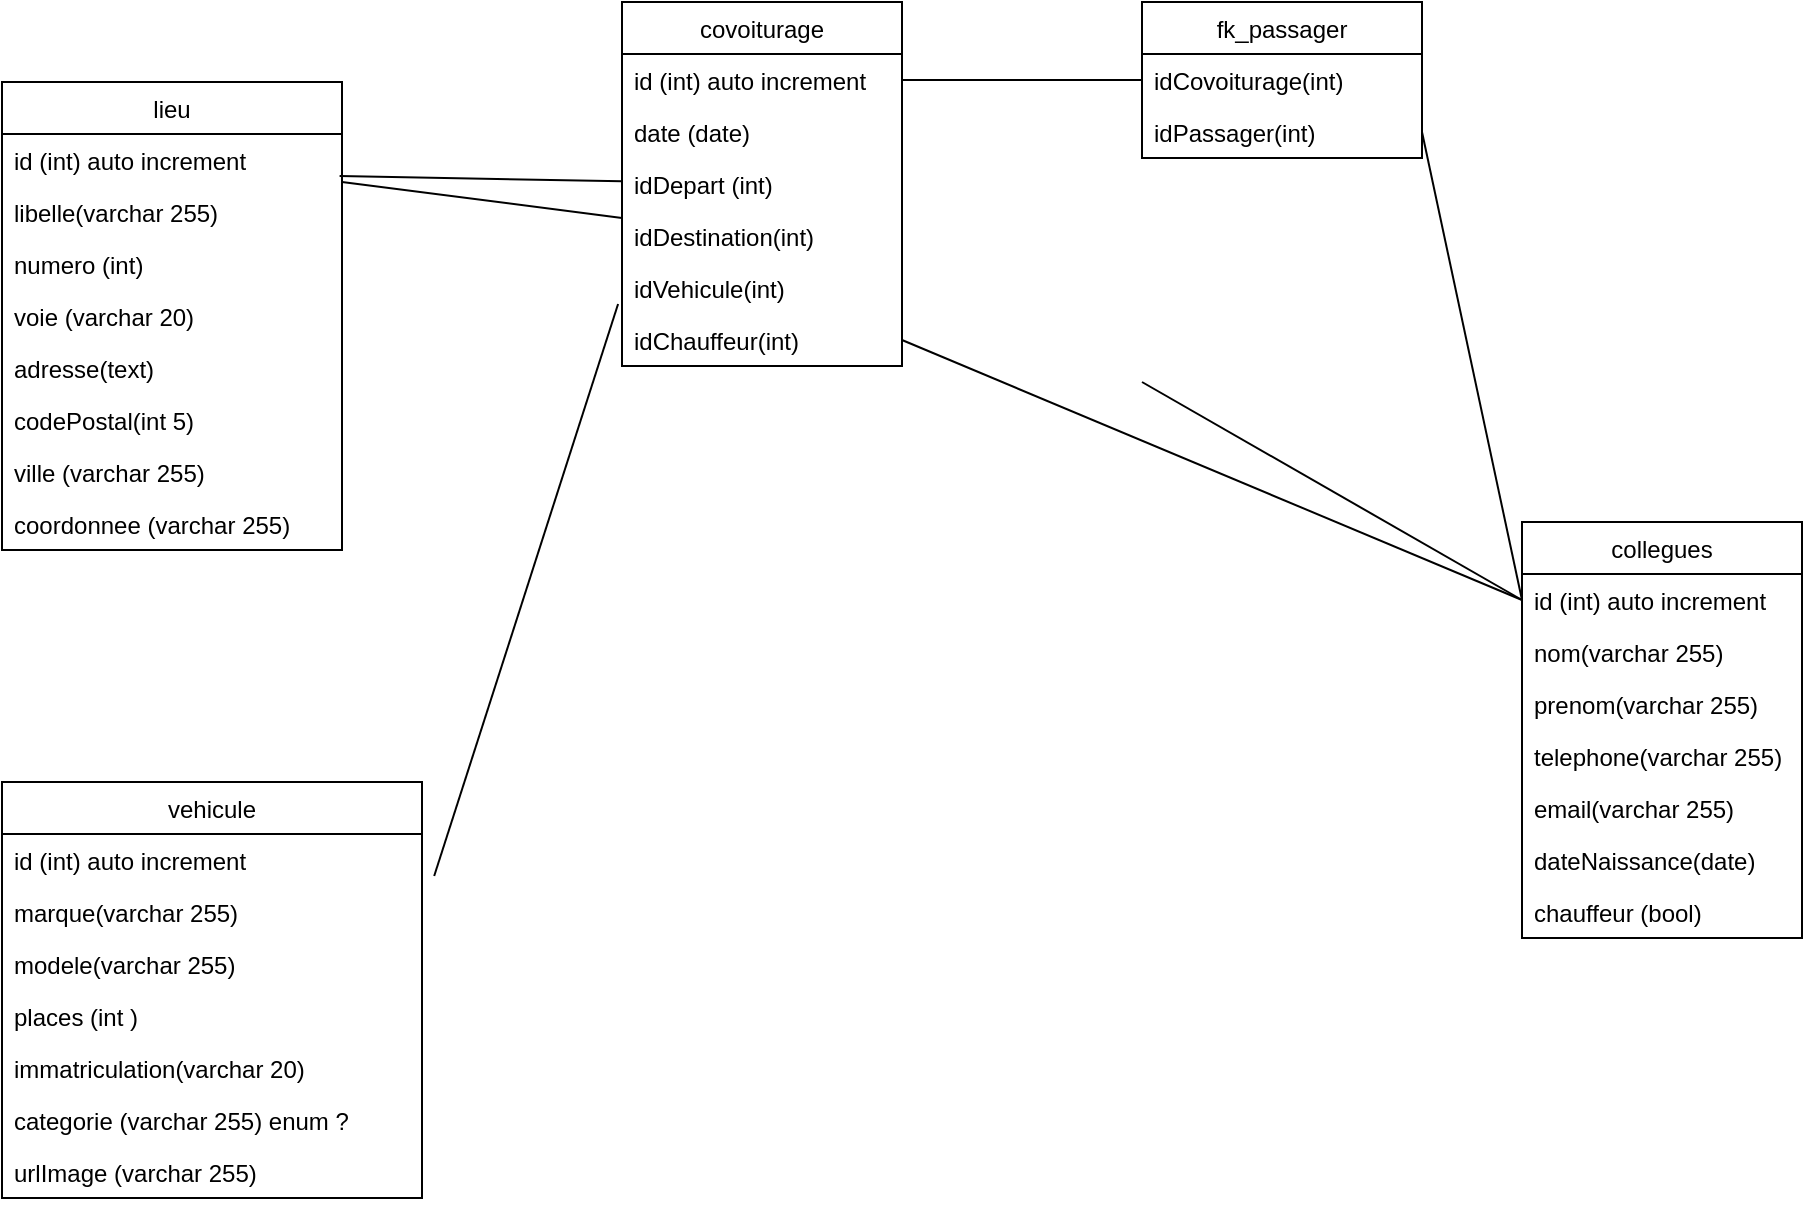 <mxfile version="13.7.7" type="github">
  <diagram id="sqkI-DKnTf_UtliMmE_K" name="Page-1">
    <mxGraphModel dx="1422" dy="763" grid="1" gridSize="10" guides="1" tooltips="1" connect="1" arrows="1" fold="1" page="1" pageScale="1" pageWidth="827" pageHeight="1169" math="0" shadow="0">
      <root>
        <mxCell id="0" />
        <mxCell id="1" parent="0" />
        <mxCell id="BgZ-XHKb0g5hMKsON-dO-11" value="covoiturage" style="swimlane;fontStyle=0;childLayout=stackLayout;horizontal=1;startSize=26;fillColor=none;horizontalStack=0;resizeParent=1;resizeParentMax=0;resizeLast=0;collapsible=1;marginBottom=0;" parent="1" vertex="1">
          <mxGeometry x="470" y="100" width="140" height="182" as="geometry">
            <mxRectangle x="60" y="190" width="50" height="26" as="alternateBounds" />
          </mxGeometry>
        </mxCell>
        <mxCell id="BgZ-XHKb0g5hMKsON-dO-12" value="id (int) auto increment" style="text;strokeColor=none;fillColor=none;align=left;verticalAlign=top;spacingLeft=4;spacingRight=4;overflow=hidden;rotatable=0;points=[[0,0.5],[1,0.5]];portConstraint=eastwest;" parent="BgZ-XHKb0g5hMKsON-dO-11" vertex="1">
          <mxGeometry y="26" width="140" height="26" as="geometry" />
        </mxCell>
        <mxCell id="BgZ-XHKb0g5hMKsON-dO-13" value="date (date) " style="text;strokeColor=none;fillColor=none;align=left;verticalAlign=top;spacingLeft=4;spacingRight=4;overflow=hidden;rotatable=0;points=[[0,0.5],[1,0.5]];portConstraint=eastwest;" parent="BgZ-XHKb0g5hMKsON-dO-11" vertex="1">
          <mxGeometry y="52" width="140" height="26" as="geometry" />
        </mxCell>
        <mxCell id="BgZ-XHKb0g5hMKsON-dO-14" value="idDepart (int)" style="text;strokeColor=none;fillColor=none;align=left;verticalAlign=top;spacingLeft=4;spacingRight=4;overflow=hidden;rotatable=0;points=[[0,0.5],[1,0.5]];portConstraint=eastwest;" parent="BgZ-XHKb0g5hMKsON-dO-11" vertex="1">
          <mxGeometry y="78" width="140" height="26" as="geometry" />
        </mxCell>
        <mxCell id="BgZ-XHKb0g5hMKsON-dO-19" value="idDestination(int)" style="text;strokeColor=none;fillColor=none;align=left;verticalAlign=top;spacingLeft=4;spacingRight=4;overflow=hidden;rotatable=0;points=[[0,0.5],[1,0.5]];portConstraint=eastwest;" parent="BgZ-XHKb0g5hMKsON-dO-11" vertex="1">
          <mxGeometry y="104" width="140" height="26" as="geometry" />
        </mxCell>
        <mxCell id="qn7F8fZ3Aftrn0tuMz2a-1" value="idVehicule(int)" style="text;strokeColor=none;fillColor=none;align=left;verticalAlign=top;spacingLeft=4;spacingRight=4;overflow=hidden;rotatable=0;points=[[0,0.5],[1,0.5]];portConstraint=eastwest;" vertex="1" parent="BgZ-XHKb0g5hMKsON-dO-11">
          <mxGeometry y="130" width="140" height="26" as="geometry" />
        </mxCell>
        <mxCell id="BgZ-XHKb0g5hMKsON-dO-20" value="idChauffeur(int)" style="text;strokeColor=none;fillColor=none;align=left;verticalAlign=top;spacingLeft=4;spacingRight=4;overflow=hidden;rotatable=0;points=[[0,0.5],[1,0.5]];portConstraint=eastwest;" parent="BgZ-XHKb0g5hMKsON-dO-11" vertex="1">
          <mxGeometry y="156" width="140" height="26" as="geometry" />
        </mxCell>
        <mxCell id="BgZ-XHKb0g5hMKsON-dO-78" value="" style="endArrow=none;html=1;exitX=0.993;exitY=0.808;exitDx=0;exitDy=0;exitPerimeter=0;" parent="1" source="BgZ-XHKb0g5hMKsON-dO-2" target="BgZ-XHKb0g5hMKsON-dO-14" edge="1">
          <mxGeometry width="50" height="50" relative="1" as="geometry">
            <mxPoint x="390" y="430" as="sourcePoint" />
            <mxPoint x="440" y="380" as="targetPoint" />
          </mxGeometry>
        </mxCell>
        <mxCell id="BgZ-XHKb0g5hMKsON-dO-79" value="" style="endArrow=none;html=1;" parent="1" source="BgZ-XHKb0g5hMKsON-dO-2" target="BgZ-XHKb0g5hMKsON-dO-19" edge="1">
          <mxGeometry width="50" height="50" relative="1" as="geometry">
            <mxPoint x="390" y="430" as="sourcePoint" />
            <mxPoint x="440" y="380" as="targetPoint" />
          </mxGeometry>
        </mxCell>
        <mxCell id="BgZ-XHKb0g5hMKsON-dO-87" value="" style="endArrow=none;html=1;exitX=1;exitY=0.5;exitDx=0;exitDy=0;entryX=0;entryY=0.5;entryDx=0;entryDy=0;" parent="1" source="BgZ-XHKb0g5hMKsON-dO-12" target="BgZ-XHKb0g5hMKsON-dO-70" edge="1">
          <mxGeometry width="50" height="50" relative="1" as="geometry">
            <mxPoint x="500" y="470" as="sourcePoint" />
            <mxPoint x="550" y="420" as="targetPoint" />
          </mxGeometry>
        </mxCell>
        <mxCell id="BgZ-XHKb0g5hMKsON-dO-88" value="" style="endArrow=none;html=1;exitX=1;exitY=0.5;exitDx=0;exitDy=0;entryX=0;entryY=0.5;entryDx=0;entryDy=0;" parent="1" source="BgZ-XHKb0g5hMKsON-dO-71" target="BgZ-XHKb0g5hMKsON-dO-82" edge="1">
          <mxGeometry width="50" height="50" relative="1" as="geometry">
            <mxPoint x="910" y="360" as="sourcePoint" />
            <mxPoint x="960" y="310" as="targetPoint" />
          </mxGeometry>
        </mxCell>
        <mxCell id="BgZ-XHKb0g5hMKsON-dO-81" value="collegues" style="swimlane;fontStyle=0;childLayout=stackLayout;horizontal=1;startSize=26;fillColor=none;horizontalStack=0;resizeParent=1;resizeParentMax=0;resizeLast=0;collapsible=1;marginBottom=0;" parent="1" vertex="1">
          <mxGeometry x="920" y="360" width="140" height="208" as="geometry">
            <mxRectangle x="60" y="190" width="50" height="26" as="alternateBounds" />
          </mxGeometry>
        </mxCell>
        <mxCell id="BgZ-XHKb0g5hMKsON-dO-82" value="id (int) auto increment" style="text;strokeColor=none;fillColor=none;align=left;verticalAlign=top;spacingLeft=4;spacingRight=4;overflow=hidden;rotatable=0;points=[[0,0.5],[1,0.5]];portConstraint=eastwest;" parent="BgZ-XHKb0g5hMKsON-dO-81" vertex="1">
          <mxGeometry y="26" width="140" height="26" as="geometry" />
        </mxCell>
        <mxCell id="BgZ-XHKb0g5hMKsON-dO-83" value="nom(varchar 255)" style="text;strokeColor=none;fillColor=none;align=left;verticalAlign=top;spacingLeft=4;spacingRight=4;overflow=hidden;rotatable=0;points=[[0,0.5],[1,0.5]];portConstraint=eastwest;" parent="BgZ-XHKb0g5hMKsON-dO-81" vertex="1">
          <mxGeometry y="52" width="140" height="26" as="geometry" />
        </mxCell>
        <mxCell id="BgZ-XHKb0g5hMKsON-dO-84" value="prenom(varchar 255)" style="text;strokeColor=none;fillColor=none;align=left;verticalAlign=top;spacingLeft=4;spacingRight=4;overflow=hidden;rotatable=0;points=[[0,0.5],[1,0.5]];portConstraint=eastwest;" parent="BgZ-XHKb0g5hMKsON-dO-81" vertex="1">
          <mxGeometry y="78" width="140" height="26" as="geometry" />
        </mxCell>
        <mxCell id="BgZ-XHKb0g5hMKsON-dO-86" value="telephone(varchar 255)" style="text;strokeColor=none;fillColor=none;align=left;verticalAlign=top;spacingLeft=4;spacingRight=4;overflow=hidden;rotatable=0;points=[[0,0.5],[1,0.5]];portConstraint=eastwest;" parent="BgZ-XHKb0g5hMKsON-dO-81" vertex="1">
          <mxGeometry y="104" width="140" height="26" as="geometry" />
        </mxCell>
        <mxCell id="BgZ-XHKb0g5hMKsON-dO-91" value="email(varchar 255)" style="text;strokeColor=none;fillColor=none;align=left;verticalAlign=top;spacingLeft=4;spacingRight=4;overflow=hidden;rotatable=0;points=[[0,0.5],[1,0.5]];portConstraint=eastwest;" parent="BgZ-XHKb0g5hMKsON-dO-81" vertex="1">
          <mxGeometry y="130" width="140" height="26" as="geometry" />
        </mxCell>
        <mxCell id="BgZ-XHKb0g5hMKsON-dO-92" value="dateNaissance(date)" style="text;strokeColor=none;fillColor=none;align=left;verticalAlign=top;spacingLeft=4;spacingRight=4;overflow=hidden;rotatable=0;points=[[0,0.5],[1,0.5]];portConstraint=eastwest;" parent="BgZ-XHKb0g5hMKsON-dO-81" vertex="1">
          <mxGeometry y="156" width="140" height="26" as="geometry" />
        </mxCell>
        <mxCell id="qn7F8fZ3Aftrn0tuMz2a-19" value="chauffeur (bool)" style="text;strokeColor=none;fillColor=none;align=left;verticalAlign=top;spacingLeft=4;spacingRight=4;overflow=hidden;rotatable=0;points=[[0,0.5],[1,0.5]];portConstraint=eastwest;" vertex="1" parent="BgZ-XHKb0g5hMKsON-dO-81">
          <mxGeometry y="182" width="140" height="26" as="geometry" />
        </mxCell>
        <mxCell id="BgZ-XHKb0g5hMKsON-dO-68" value="fk_passager" style="swimlane;fontStyle=0;childLayout=stackLayout;horizontal=1;startSize=26;fillColor=none;horizontalStack=0;resizeParent=1;resizeParentMax=0;resizeLast=0;collapsible=1;marginBottom=0;" parent="1" vertex="1">
          <mxGeometry x="730" y="100" width="140" height="78" as="geometry">
            <mxRectangle x="60" y="190" width="50" height="26" as="alternateBounds" />
          </mxGeometry>
        </mxCell>
        <mxCell id="BgZ-XHKb0g5hMKsON-dO-70" value="idCovoiturage(int)" style="text;strokeColor=none;fillColor=none;align=left;verticalAlign=top;spacingLeft=4;spacingRight=4;overflow=hidden;rotatable=0;points=[[0,0.5],[1,0.5]];portConstraint=eastwest;" parent="BgZ-XHKb0g5hMKsON-dO-68" vertex="1">
          <mxGeometry y="26" width="140" height="26" as="geometry" />
        </mxCell>
        <mxCell id="BgZ-XHKb0g5hMKsON-dO-71" value="idPassager(int)" style="text;strokeColor=none;fillColor=none;align=left;verticalAlign=top;spacingLeft=4;spacingRight=4;overflow=hidden;rotatable=0;points=[[0,0.5],[1,0.5]];portConstraint=eastwest;" parent="BgZ-XHKb0g5hMKsON-dO-68" vertex="1">
          <mxGeometry y="52" width="140" height="26" as="geometry" />
        </mxCell>
        <mxCell id="qn7F8fZ3Aftrn0tuMz2a-2" value="" style="endArrow=none;html=1;exitX=1;exitY=0.5;exitDx=0;exitDy=0;entryX=0;entryY=0.5;entryDx=0;entryDy=0;" edge="1" parent="1" source="BgZ-XHKb0g5hMKsON-dO-75" target="BgZ-XHKb0g5hMKsON-dO-82">
          <mxGeometry width="50" height="50" relative="1" as="geometry">
            <mxPoint x="730" y="290" as="sourcePoint" />
            <mxPoint x="780" y="498" as="targetPoint" />
          </mxGeometry>
        </mxCell>
        <mxCell id="qn7F8fZ3Aftrn0tuMz2a-8" value="" style="endArrow=none;html=1;exitX=1.029;exitY=0.808;exitDx=0;exitDy=0;entryX=-0.014;entryY=0.808;entryDx=0;entryDy=0;exitPerimeter=0;entryPerimeter=0;" edge="1" parent="1" source="qn7F8fZ3Aftrn0tuMz2a-4" target="qn7F8fZ3Aftrn0tuMz2a-1">
          <mxGeometry width="50" height="50" relative="1" as="geometry">
            <mxPoint x="290" y="430" as="sourcePoint" />
            <mxPoint x="600" y="534" as="targetPoint" />
          </mxGeometry>
        </mxCell>
        <mxCell id="qn7F8fZ3Aftrn0tuMz2a-13" value="" style="endArrow=none;html=1;exitX=1;exitY=0.5;exitDx=0;exitDy=0;entryX=0;entryY=0.5;entryDx=0;entryDy=0;" edge="1" parent="1" source="BgZ-XHKb0g5hMKsON-dO-20" target="BgZ-XHKb0g5hMKsON-dO-82">
          <mxGeometry width="50" height="50" relative="1" as="geometry">
            <mxPoint x="650" y="470" as="sourcePoint" />
            <mxPoint x="700" y="420" as="targetPoint" />
          </mxGeometry>
        </mxCell>
        <mxCell id="qn7F8fZ3Aftrn0tuMz2a-3" value="vehicule" style="swimlane;fontStyle=0;childLayout=stackLayout;horizontal=1;startSize=26;fillColor=none;horizontalStack=0;resizeParent=1;resizeParentMax=0;resizeLast=0;collapsible=1;marginBottom=0;" vertex="1" parent="1">
          <mxGeometry x="160" y="490" width="210" height="208" as="geometry">
            <mxRectangle x="60" y="190" width="50" height="26" as="alternateBounds" />
          </mxGeometry>
        </mxCell>
        <mxCell id="qn7F8fZ3Aftrn0tuMz2a-4" value="id (int) auto increment" style="text;strokeColor=none;fillColor=none;align=left;verticalAlign=top;spacingLeft=4;spacingRight=4;overflow=hidden;rotatable=0;points=[[0,0.5],[1,0.5]];portConstraint=eastwest;" vertex="1" parent="qn7F8fZ3Aftrn0tuMz2a-3">
          <mxGeometry y="26" width="210" height="26" as="geometry" />
        </mxCell>
        <mxCell id="qn7F8fZ3Aftrn0tuMz2a-5" value="marque(varchar 255)" style="text;strokeColor=none;fillColor=none;align=left;verticalAlign=top;spacingLeft=4;spacingRight=4;overflow=hidden;rotatable=0;points=[[0,0.5],[1,0.5]];portConstraint=eastwest;" vertex="1" parent="qn7F8fZ3Aftrn0tuMz2a-3">
          <mxGeometry y="52" width="210" height="26" as="geometry" />
        </mxCell>
        <mxCell id="qn7F8fZ3Aftrn0tuMz2a-6" value="modele(varchar 255)" style="text;strokeColor=none;fillColor=none;align=left;verticalAlign=top;spacingLeft=4;spacingRight=4;overflow=hidden;rotatable=0;points=[[0,0.5],[1,0.5]];portConstraint=eastwest;" vertex="1" parent="qn7F8fZ3Aftrn0tuMz2a-3">
          <mxGeometry y="78" width="210" height="26" as="geometry" />
        </mxCell>
        <mxCell id="qn7F8fZ3Aftrn0tuMz2a-9" value="places (int )" style="text;strokeColor=none;fillColor=none;align=left;verticalAlign=top;spacingLeft=4;spacingRight=4;overflow=hidden;rotatable=0;points=[[0,0.5],[1,0.5]];portConstraint=eastwest;" vertex="1" parent="qn7F8fZ3Aftrn0tuMz2a-3">
          <mxGeometry y="104" width="210" height="26" as="geometry" />
        </mxCell>
        <mxCell id="qn7F8fZ3Aftrn0tuMz2a-10" value="immatriculation(varchar 20)" style="text;strokeColor=none;fillColor=none;align=left;verticalAlign=top;spacingLeft=4;spacingRight=4;overflow=hidden;rotatable=0;points=[[0,0.5],[1,0.5]];portConstraint=eastwest;" vertex="1" parent="qn7F8fZ3Aftrn0tuMz2a-3">
          <mxGeometry y="130" width="210" height="26" as="geometry" />
        </mxCell>
        <mxCell id="qn7F8fZ3Aftrn0tuMz2a-11" value="categorie (varchar 255) enum ?" style="text;strokeColor=none;fillColor=none;align=left;verticalAlign=top;spacingLeft=4;spacingRight=4;overflow=hidden;rotatable=0;points=[[0,0.5],[1,0.5]];portConstraint=eastwest;" vertex="1" parent="qn7F8fZ3Aftrn0tuMz2a-3">
          <mxGeometry y="156" width="210" height="26" as="geometry" />
        </mxCell>
        <mxCell id="qn7F8fZ3Aftrn0tuMz2a-12" value="urlImage (varchar 255)" style="text;strokeColor=none;fillColor=none;align=left;verticalAlign=top;spacingLeft=4;spacingRight=4;overflow=hidden;rotatable=0;points=[[0,0.5],[1,0.5]];portConstraint=eastwest;" vertex="1" parent="qn7F8fZ3Aftrn0tuMz2a-3">
          <mxGeometry y="182" width="210" height="26" as="geometry" />
        </mxCell>
        <mxCell id="BgZ-XHKb0g5hMKsON-dO-1" value="lieu" style="swimlane;fontStyle=0;childLayout=stackLayout;horizontal=1;startSize=26;fillColor=none;horizontalStack=0;resizeParent=1;resizeParentMax=0;resizeLast=0;collapsible=1;marginBottom=0;" parent="1" vertex="1">
          <mxGeometry x="160" y="140" width="170" height="234" as="geometry">
            <mxRectangle x="60" y="190" width="50" height="26" as="alternateBounds" />
          </mxGeometry>
        </mxCell>
        <mxCell id="BgZ-XHKb0g5hMKsON-dO-2" value="id (int) auto increment" style="text;strokeColor=none;fillColor=none;align=left;verticalAlign=top;spacingLeft=4;spacingRight=4;overflow=hidden;rotatable=0;points=[[0,0.5],[1,0.5]];portConstraint=eastwest;" parent="BgZ-XHKb0g5hMKsON-dO-1" vertex="1">
          <mxGeometry y="26" width="170" height="26" as="geometry" />
        </mxCell>
        <mxCell id="BgZ-XHKb0g5hMKsON-dO-3" value="libelle(varchar 255)" style="text;strokeColor=none;fillColor=none;align=left;verticalAlign=top;spacingLeft=4;spacingRight=4;overflow=hidden;rotatable=0;points=[[0,0.5],[1,0.5]];portConstraint=eastwest;" parent="BgZ-XHKb0g5hMKsON-dO-1" vertex="1">
          <mxGeometry y="52" width="170" height="26" as="geometry" />
        </mxCell>
        <mxCell id="BgZ-XHKb0g5hMKsON-dO-4" value="numero (int)" style="text;strokeColor=none;fillColor=none;align=left;verticalAlign=top;spacingLeft=4;spacingRight=4;overflow=hidden;rotatable=0;points=[[0,0.5],[1,0.5]];portConstraint=eastwest;" parent="BgZ-XHKb0g5hMKsON-dO-1" vertex="1">
          <mxGeometry y="78" width="170" height="26" as="geometry" />
        </mxCell>
        <mxCell id="qn7F8fZ3Aftrn0tuMz2a-14" value="voie (varchar 20)" style="text;strokeColor=none;fillColor=none;align=left;verticalAlign=top;spacingLeft=4;spacingRight=4;overflow=hidden;rotatable=0;points=[[0,0.5],[1,0.5]];portConstraint=eastwest;" vertex="1" parent="BgZ-XHKb0g5hMKsON-dO-1">
          <mxGeometry y="104" width="170" height="26" as="geometry" />
        </mxCell>
        <mxCell id="qn7F8fZ3Aftrn0tuMz2a-15" value="adresse(text)" style="text;strokeColor=none;fillColor=none;align=left;verticalAlign=top;spacingLeft=4;spacingRight=4;overflow=hidden;rotatable=0;points=[[0,0.5],[1,0.5]];portConstraint=eastwest;" vertex="1" parent="BgZ-XHKb0g5hMKsON-dO-1">
          <mxGeometry y="130" width="170" height="26" as="geometry" />
        </mxCell>
        <mxCell id="qn7F8fZ3Aftrn0tuMz2a-16" value="codePostal(int 5)" style="text;strokeColor=none;fillColor=none;align=left;verticalAlign=top;spacingLeft=4;spacingRight=4;overflow=hidden;rotatable=0;points=[[0,0.5],[1,0.5]];portConstraint=eastwest;" vertex="1" parent="BgZ-XHKb0g5hMKsON-dO-1">
          <mxGeometry y="156" width="170" height="26" as="geometry" />
        </mxCell>
        <mxCell id="qn7F8fZ3Aftrn0tuMz2a-17" value="ville (varchar 255) " style="text;strokeColor=none;fillColor=none;align=left;verticalAlign=top;spacingLeft=4;spacingRight=4;overflow=hidden;rotatable=0;points=[[0,0.5],[1,0.5]];portConstraint=eastwest;" vertex="1" parent="BgZ-XHKb0g5hMKsON-dO-1">
          <mxGeometry y="182" width="170" height="26" as="geometry" />
        </mxCell>
        <mxCell id="qn7F8fZ3Aftrn0tuMz2a-18" value="coordonnee (varchar 255)" style="text;strokeColor=none;fillColor=none;align=left;verticalAlign=top;spacingLeft=4;spacingRight=4;overflow=hidden;rotatable=0;points=[[0,0.5],[1,0.5]];portConstraint=eastwest;" vertex="1" parent="BgZ-XHKb0g5hMKsON-dO-1">
          <mxGeometry y="208" width="170" height="26" as="geometry" />
        </mxCell>
      </root>
    </mxGraphModel>
  </diagram>
</mxfile>
